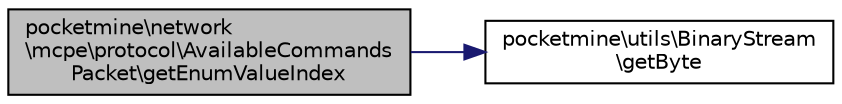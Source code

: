 digraph "pocketmine\network\mcpe\protocol\AvailableCommandsPacket\getEnumValueIndex"
{
 // INTERACTIVE_SVG=YES
 // LATEX_PDF_SIZE
  edge [fontname="Helvetica",fontsize="10",labelfontname="Helvetica",labelfontsize="10"];
  node [fontname="Helvetica",fontsize="10",shape=record];
  rankdir="LR";
  Node1 [label="pocketmine\\network\l\\mcpe\\protocol\\AvailableCommands\lPacket\\getEnumValueIndex",height=0.2,width=0.4,color="black", fillcolor="grey75", style="filled", fontcolor="black",tooltip=" "];
  Node1 -> Node2 [color="midnightblue",fontsize="10",style="solid",fontname="Helvetica"];
  Node2 [label="pocketmine\\utils\\BinaryStream\l\\getByte",height=0.2,width=0.4,color="black", fillcolor="white", style="filled",URL="$d6/dc6/classpocketmine_1_1utils_1_1_binary_stream.html#a497527b313376da198103cc400302f7d",tooltip=" "];
}
